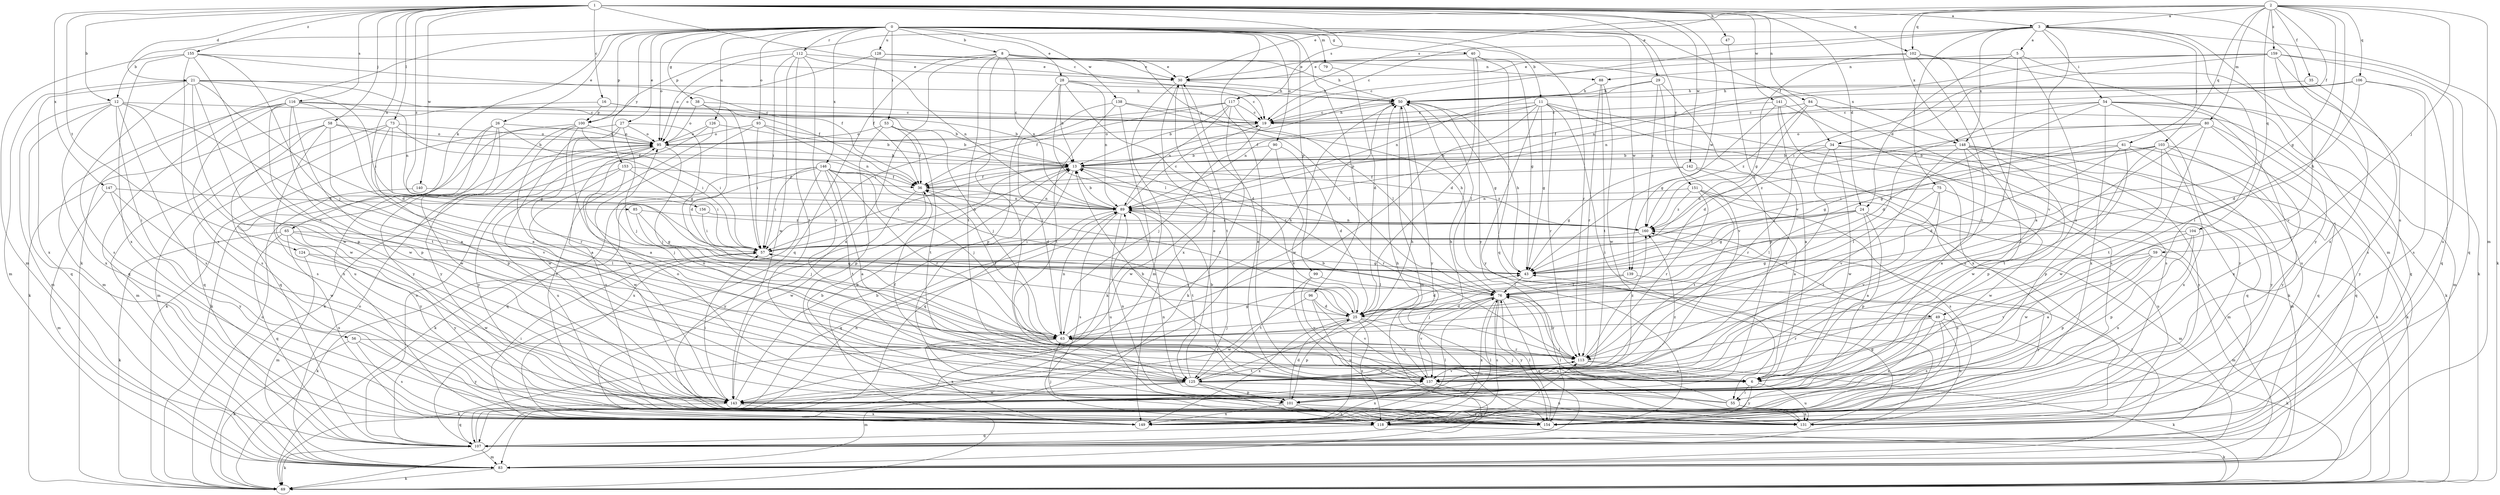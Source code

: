 strict digraph  {
0;
1;
2;
3;
5;
6;
8;
11;
12;
13;
16;
19;
21;
24;
25;
26;
27;
28;
29;
30;
34;
35;
36;
38;
40;
43;
47;
49;
50;
53;
54;
55;
56;
57;
58;
59;
61;
63;
65;
69;
73;
75;
76;
79;
80;
83;
84;
85;
88;
89;
90;
93;
95;
96;
99;
100;
101;
102;
103;
104;
106;
107;
112;
113;
116;
117;
118;
124;
125;
126;
128;
131;
137;
138;
139;
140;
141;
142;
143;
146;
147;
148;
149;
151;
153;
154;
155;
156;
159;
160;
0 -> 8  [label=b];
0 -> 11  [label=b];
0 -> 12  [label=b];
0 -> 26  [label=e];
0 -> 27  [label=e];
0 -> 28  [label=e];
0 -> 34  [label=f];
0 -> 38  [label=g];
0 -> 40  [label=g];
0 -> 53  [label=i];
0 -> 65  [label=k];
0 -> 69  [label=k];
0 -> 79  [label=m];
0 -> 90  [label=o];
0 -> 93  [label=o];
0 -> 95  [label=o];
0 -> 96  [label=p];
0 -> 99  [label=p];
0 -> 100  [label=p];
0 -> 112  [label=r];
0 -> 113  [label=r];
0 -> 126  [label=u];
0 -> 128  [label=u];
0 -> 137  [label=v];
0 -> 138  [label=w];
0 -> 139  [label=w];
0 -> 146  [label=x];
0 -> 151  [label=y];
0 -> 153  [label=y];
1 -> 3  [label=a];
1 -> 12  [label=b];
1 -> 16  [label=c];
1 -> 19  [label=c];
1 -> 21  [label=d];
1 -> 24  [label=d];
1 -> 29  [label=e];
1 -> 47  [label=h];
1 -> 58  [label=j];
1 -> 73  [label=l];
1 -> 84  [label=n];
1 -> 85  [label=n];
1 -> 102  [label=q];
1 -> 116  [label=s];
1 -> 117  [label=s];
1 -> 124  [label=t];
1 -> 131  [label=u];
1 -> 139  [label=w];
1 -> 140  [label=w];
1 -> 141  [label=w];
1 -> 142  [label=w];
1 -> 147  [label=x];
1 -> 155  [label=z];
1 -> 156  [label=z];
2 -> 3  [label=a];
2 -> 30  [label=e];
2 -> 34  [label=f];
2 -> 35  [label=f];
2 -> 43  [label=g];
2 -> 49  [label=h];
2 -> 59  [label=j];
2 -> 80  [label=m];
2 -> 83  [label=m];
2 -> 102  [label=q];
2 -> 103  [label=q];
2 -> 104  [label=q];
2 -> 106  [label=q];
2 -> 117  [label=s];
2 -> 148  [label=x];
2 -> 159  [label=z];
3 -> 5  [label=a];
3 -> 13  [label=b];
3 -> 19  [label=c];
3 -> 54  [label=i];
3 -> 55  [label=i];
3 -> 61  [label=j];
3 -> 69  [label=k];
3 -> 75  [label=l];
3 -> 83  [label=m];
3 -> 100  [label=p];
3 -> 137  [label=v];
3 -> 148  [label=x];
5 -> 6  [label=a];
5 -> 24  [label=d];
5 -> 63  [label=j];
5 -> 69  [label=k];
5 -> 88  [label=n];
6 -> 55  [label=i];
6 -> 63  [label=j];
6 -> 95  [label=o];
6 -> 131  [label=u];
6 -> 154  [label=y];
8 -> 30  [label=e];
8 -> 49  [label=h];
8 -> 88  [label=n];
8 -> 89  [label=n];
8 -> 107  [label=q];
8 -> 125  [label=t];
8 -> 137  [label=v];
8 -> 148  [label=x];
8 -> 149  [label=x];
11 -> 19  [label=c];
11 -> 36  [label=f];
11 -> 43  [label=g];
11 -> 55  [label=i];
11 -> 63  [label=j];
11 -> 69  [label=k];
11 -> 89  [label=n];
11 -> 113  [label=r];
11 -> 131  [label=u];
11 -> 154  [label=y];
12 -> 6  [label=a];
12 -> 19  [label=c];
12 -> 56  [label=i];
12 -> 83  [label=m];
12 -> 107  [label=q];
12 -> 118  [label=s];
12 -> 143  [label=w];
12 -> 149  [label=x];
13 -> 36  [label=f];
13 -> 57  [label=i];
13 -> 107  [label=q];
13 -> 113  [label=r];
13 -> 160  [label=z];
16 -> 13  [label=b];
16 -> 19  [label=c];
16 -> 69  [label=k];
16 -> 100  [label=p];
19 -> 50  [label=h];
19 -> 63  [label=j];
19 -> 95  [label=o];
21 -> 25  [label=d];
21 -> 36  [label=f];
21 -> 50  [label=h];
21 -> 57  [label=i];
21 -> 83  [label=m];
21 -> 101  [label=p];
21 -> 118  [label=s];
21 -> 143  [label=w];
21 -> 149  [label=x];
24 -> 6  [label=a];
24 -> 43  [label=g];
24 -> 76  [label=l];
24 -> 83  [label=m];
24 -> 101  [label=p];
24 -> 160  [label=z];
25 -> 36  [label=f];
25 -> 57  [label=i];
25 -> 63  [label=j];
25 -> 101  [label=p];
25 -> 118  [label=s];
25 -> 131  [label=u];
25 -> 137  [label=v];
25 -> 149  [label=x];
26 -> 57  [label=i];
26 -> 95  [label=o];
26 -> 107  [label=q];
26 -> 143  [label=w];
26 -> 149  [label=x];
26 -> 154  [label=y];
27 -> 6  [label=a];
27 -> 43  [label=g];
27 -> 63  [label=j];
27 -> 69  [label=k];
27 -> 95  [label=o];
27 -> 143  [label=w];
28 -> 13  [label=b];
28 -> 19  [label=c];
28 -> 25  [label=d];
28 -> 50  [label=h];
28 -> 76  [label=l];
28 -> 89  [label=n];
28 -> 101  [label=p];
29 -> 50  [label=h];
29 -> 89  [label=n];
29 -> 101  [label=p];
29 -> 137  [label=v];
29 -> 160  [label=z];
30 -> 50  [label=h];
30 -> 83  [label=m];
30 -> 125  [label=t];
30 -> 149  [label=x];
34 -> 13  [label=b];
34 -> 69  [label=k];
34 -> 107  [label=q];
34 -> 113  [label=r];
34 -> 125  [label=t];
34 -> 143  [label=w];
35 -> 50  [label=h];
35 -> 118  [label=s];
36 -> 89  [label=n];
36 -> 143  [label=w];
36 -> 154  [label=y];
38 -> 19  [label=c];
38 -> 25  [label=d];
38 -> 57  [label=i];
38 -> 95  [label=o];
40 -> 25  [label=d];
40 -> 30  [label=e];
40 -> 43  [label=g];
40 -> 107  [label=q];
40 -> 154  [label=y];
43 -> 50  [label=h];
43 -> 76  [label=l];
47 -> 137  [label=v];
49 -> 63  [label=j];
49 -> 69  [label=k];
49 -> 113  [label=r];
49 -> 118  [label=s];
49 -> 131  [label=u];
49 -> 149  [label=x];
50 -> 19  [label=c];
50 -> 43  [label=g];
50 -> 76  [label=l];
50 -> 83  [label=m];
50 -> 143  [label=w];
50 -> 154  [label=y];
53 -> 36  [label=f];
53 -> 63  [label=j];
53 -> 95  [label=o];
53 -> 101  [label=p];
53 -> 125  [label=t];
54 -> 19  [label=c];
54 -> 25  [label=d];
54 -> 76  [label=l];
54 -> 83  [label=m];
54 -> 107  [label=q];
54 -> 131  [label=u];
54 -> 149  [label=x];
54 -> 154  [label=y];
55 -> 13  [label=b];
55 -> 30  [label=e];
55 -> 76  [label=l];
55 -> 131  [label=u];
56 -> 69  [label=k];
56 -> 113  [label=r];
56 -> 118  [label=s];
56 -> 154  [label=y];
57 -> 13  [label=b];
57 -> 43  [label=g];
57 -> 69  [label=k];
58 -> 13  [label=b];
58 -> 83  [label=m];
58 -> 95  [label=o];
58 -> 101  [label=p];
58 -> 118  [label=s];
58 -> 131  [label=u];
59 -> 6  [label=a];
59 -> 43  [label=g];
59 -> 83  [label=m];
59 -> 101  [label=p];
59 -> 137  [label=v];
61 -> 13  [label=b];
61 -> 25  [label=d];
61 -> 43  [label=g];
61 -> 101  [label=p];
61 -> 107  [label=q];
61 -> 154  [label=y];
63 -> 36  [label=f];
63 -> 43  [label=g];
63 -> 50  [label=h];
63 -> 69  [label=k];
63 -> 89  [label=n];
63 -> 113  [label=r];
63 -> 149  [label=x];
65 -> 57  [label=i];
65 -> 69  [label=k];
65 -> 76  [label=l];
65 -> 107  [label=q];
65 -> 149  [label=x];
65 -> 154  [label=y];
69 -> 95  [label=o];
73 -> 36  [label=f];
73 -> 43  [label=g];
73 -> 83  [label=m];
73 -> 95  [label=o];
73 -> 107  [label=q];
73 -> 137  [label=v];
75 -> 76  [label=l];
75 -> 89  [label=n];
75 -> 125  [label=t];
75 -> 137  [label=v];
75 -> 143  [label=w];
76 -> 25  [label=d];
76 -> 63  [label=j];
76 -> 107  [label=q];
76 -> 113  [label=r];
76 -> 118  [label=s];
76 -> 137  [label=v];
76 -> 149  [label=x];
76 -> 154  [label=y];
79 -> 25  [label=d];
80 -> 43  [label=g];
80 -> 95  [label=o];
80 -> 113  [label=r];
80 -> 125  [label=t];
80 -> 149  [label=x];
80 -> 154  [label=y];
80 -> 160  [label=z];
83 -> 69  [label=k];
83 -> 95  [label=o];
83 -> 160  [label=z];
84 -> 19  [label=c];
84 -> 25  [label=d];
84 -> 69  [label=k];
84 -> 118  [label=s];
84 -> 160  [label=z];
85 -> 43  [label=g];
85 -> 63  [label=j];
85 -> 160  [label=z];
88 -> 50  [label=h];
88 -> 113  [label=r];
88 -> 125  [label=t];
88 -> 143  [label=w];
89 -> 13  [label=b];
89 -> 19  [label=c];
89 -> 107  [label=q];
89 -> 118  [label=s];
89 -> 125  [label=t];
89 -> 131  [label=u];
89 -> 160  [label=z];
90 -> 13  [label=b];
90 -> 25  [label=d];
90 -> 137  [label=v];
90 -> 143  [label=w];
93 -> 13  [label=b];
93 -> 57  [label=i];
93 -> 89  [label=n];
93 -> 95  [label=o];
93 -> 143  [label=w];
95 -> 13  [label=b];
95 -> 63  [label=j];
95 -> 131  [label=u];
95 -> 154  [label=y];
96 -> 25  [label=d];
96 -> 131  [label=u];
96 -> 137  [label=v];
96 -> 143  [label=w];
99 -> 76  [label=l];
99 -> 125  [label=t];
99 -> 137  [label=v];
100 -> 6  [label=a];
100 -> 57  [label=i];
100 -> 69  [label=k];
100 -> 95  [label=o];
100 -> 113  [label=r];
100 -> 154  [label=y];
101 -> 25  [label=d];
101 -> 89  [label=n];
101 -> 95  [label=o];
101 -> 118  [label=s];
101 -> 149  [label=x];
101 -> 154  [label=y];
102 -> 6  [label=a];
102 -> 30  [label=e];
102 -> 43  [label=g];
102 -> 137  [label=v];
102 -> 154  [label=y];
103 -> 13  [label=b];
103 -> 57  [label=i];
103 -> 107  [label=q];
103 -> 125  [label=t];
103 -> 143  [label=w];
103 -> 149  [label=x];
103 -> 154  [label=y];
103 -> 160  [label=z];
104 -> 57  [label=i];
104 -> 101  [label=p];
104 -> 143  [label=w];
104 -> 149  [label=x];
106 -> 25  [label=d];
106 -> 36  [label=f];
106 -> 50  [label=h];
106 -> 89  [label=n];
106 -> 107  [label=q];
106 -> 118  [label=s];
107 -> 69  [label=k];
107 -> 83  [label=m];
107 -> 89  [label=n];
107 -> 95  [label=o];
112 -> 30  [label=e];
112 -> 57  [label=i];
112 -> 89  [label=n];
112 -> 95  [label=o];
112 -> 125  [label=t];
112 -> 137  [label=v];
112 -> 143  [label=w];
113 -> 6  [label=a];
113 -> 13  [label=b];
113 -> 69  [label=k];
113 -> 125  [label=t];
113 -> 137  [label=v];
113 -> 160  [label=z];
116 -> 6  [label=a];
116 -> 13  [label=b];
116 -> 19  [label=c];
116 -> 83  [label=m];
116 -> 89  [label=n];
116 -> 101  [label=p];
116 -> 107  [label=q];
116 -> 118  [label=s];
116 -> 125  [label=t];
116 -> 143  [label=w];
117 -> 13  [label=b];
117 -> 19  [label=c];
117 -> 36  [label=f];
117 -> 57  [label=i];
117 -> 69  [label=k];
117 -> 76  [label=l];
117 -> 89  [label=n];
118 -> 69  [label=k];
118 -> 76  [label=l];
118 -> 107  [label=q];
118 -> 113  [label=r];
118 -> 160  [label=z];
124 -> 43  [label=g];
124 -> 83  [label=m];
124 -> 143  [label=w];
125 -> 30  [label=e];
125 -> 36  [label=f];
125 -> 50  [label=h];
125 -> 83  [label=m];
125 -> 101  [label=p];
125 -> 113  [label=r];
125 -> 118  [label=s];
125 -> 131  [label=u];
125 -> 143  [label=w];
126 -> 13  [label=b];
126 -> 69  [label=k];
126 -> 95  [label=o];
126 -> 118  [label=s];
128 -> 30  [label=e];
128 -> 36  [label=f];
128 -> 50  [label=h];
128 -> 95  [label=o];
131 -> 43  [label=g];
131 -> 76  [label=l];
131 -> 89  [label=n];
137 -> 13  [label=b];
137 -> 50  [label=h];
137 -> 107  [label=q];
137 -> 149  [label=x];
138 -> 19  [label=c];
138 -> 63  [label=j];
138 -> 69  [label=k];
138 -> 76  [label=l];
138 -> 125  [label=t];
139 -> 25  [label=d];
139 -> 76  [label=l];
139 -> 154  [label=y];
140 -> 89  [label=n];
140 -> 154  [label=y];
141 -> 6  [label=a];
141 -> 19  [label=c];
141 -> 43  [label=g];
141 -> 118  [label=s];
141 -> 149  [label=x];
142 -> 6  [label=a];
142 -> 36  [label=f];
142 -> 43  [label=g];
142 -> 83  [label=m];
143 -> 13  [label=b];
143 -> 57  [label=i];
143 -> 107  [label=q];
143 -> 149  [label=x];
143 -> 160  [label=z];
146 -> 6  [label=a];
146 -> 25  [label=d];
146 -> 36  [label=f];
146 -> 57  [label=i];
146 -> 63  [label=j];
146 -> 69  [label=k];
146 -> 107  [label=q];
146 -> 113  [label=r];
146 -> 125  [label=t];
146 -> 149  [label=x];
147 -> 83  [label=m];
147 -> 89  [label=n];
147 -> 143  [label=w];
147 -> 154  [label=y];
148 -> 6  [label=a];
148 -> 13  [label=b];
148 -> 69  [label=k];
148 -> 83  [label=m];
148 -> 101  [label=p];
148 -> 137  [label=v];
148 -> 143  [label=w];
148 -> 154  [label=y];
149 -> 13  [label=b];
149 -> 50  [label=h];
149 -> 57  [label=i];
149 -> 76  [label=l];
151 -> 89  [label=n];
151 -> 113  [label=r];
151 -> 118  [label=s];
151 -> 125  [label=t];
151 -> 131  [label=u];
151 -> 160  [label=z];
153 -> 36  [label=f];
153 -> 57  [label=i];
153 -> 63  [label=j];
153 -> 131  [label=u];
153 -> 143  [label=w];
154 -> 13  [label=b];
154 -> 63  [label=j];
154 -> 76  [label=l];
155 -> 30  [label=e];
155 -> 36  [label=f];
155 -> 63  [label=j];
155 -> 83  [label=m];
155 -> 118  [label=s];
155 -> 137  [label=v];
155 -> 149  [label=x];
156 -> 57  [label=i];
156 -> 160  [label=z];
159 -> 19  [label=c];
159 -> 30  [label=e];
159 -> 57  [label=i];
159 -> 89  [label=n];
159 -> 107  [label=q];
159 -> 131  [label=u];
159 -> 137  [label=v];
159 -> 149  [label=x];
160 -> 57  [label=i];
160 -> 89  [label=n];
}

